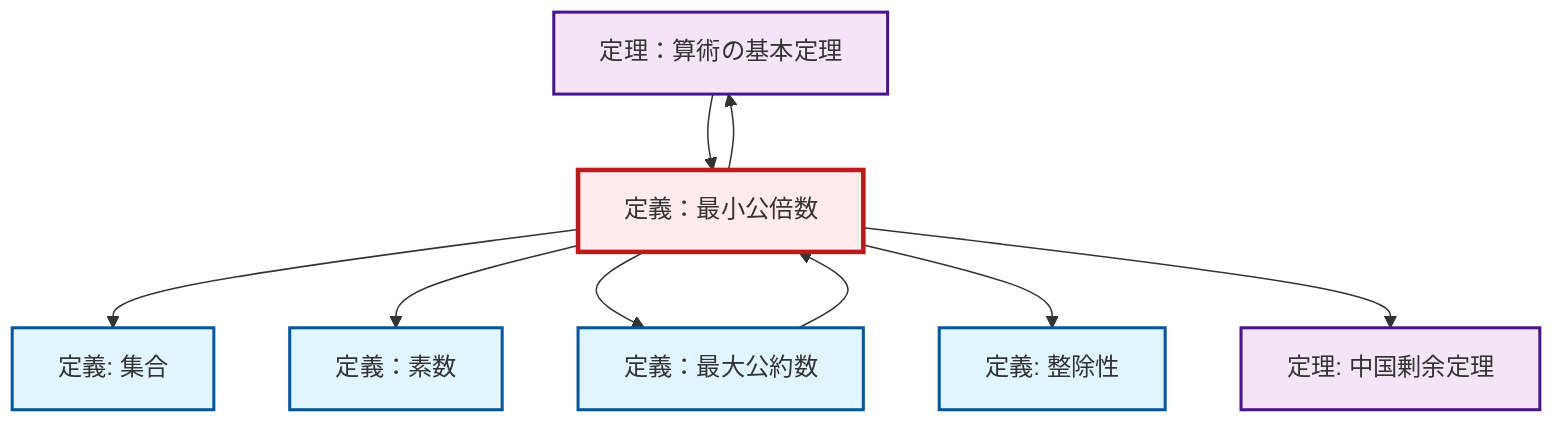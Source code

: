 graph TD
    classDef definition fill:#e1f5fe,stroke:#01579b,stroke-width:2px
    classDef theorem fill:#f3e5f5,stroke:#4a148c,stroke-width:2px
    classDef axiom fill:#fff3e0,stroke:#e65100,stroke-width:2px
    classDef example fill:#e8f5e9,stroke:#1b5e20,stroke-width:2px
    classDef current fill:#ffebee,stroke:#b71c1c,stroke-width:3px
    def-prime["定義：素数"]:::definition
    def-divisibility["定義: 整除性"]:::definition
    thm-chinese-remainder["定理: 中国剰余定理"]:::theorem
    def-set["定義: 集合"]:::definition
    thm-fundamental-arithmetic["定理：算術の基本定理"]:::theorem
    def-gcd["定義：最大公約数"]:::definition
    def-lcm["定義：最小公倍数"]:::definition
    def-lcm --> def-set
    def-lcm --> thm-fundamental-arithmetic
    def-lcm --> def-prime
    def-lcm --> def-gcd
    thm-fundamental-arithmetic --> def-lcm
    def-lcm --> def-divisibility
    def-lcm --> thm-chinese-remainder
    def-gcd --> def-lcm
    class def-lcm current